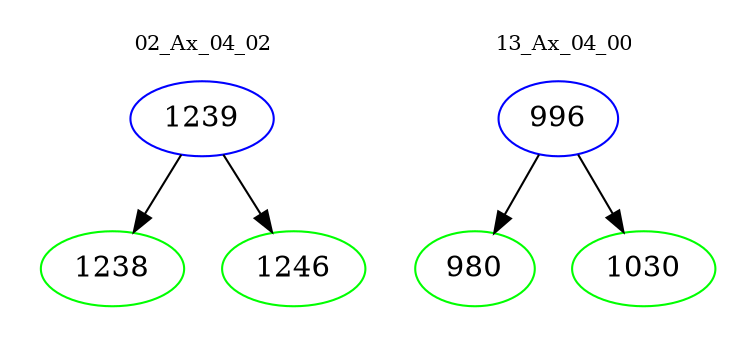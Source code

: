 digraph{
subgraph cluster_0 {
color = white
label = "02_Ax_04_02";
fontsize=10;
T0_1239 [label="1239", color="blue"]
T0_1239 -> T0_1238 [color="black"]
T0_1238 [label="1238", color="green"]
T0_1239 -> T0_1246 [color="black"]
T0_1246 [label="1246", color="green"]
}
subgraph cluster_1 {
color = white
label = "13_Ax_04_00";
fontsize=10;
T1_996 [label="996", color="blue"]
T1_996 -> T1_980 [color="black"]
T1_980 [label="980", color="green"]
T1_996 -> T1_1030 [color="black"]
T1_1030 [label="1030", color="green"]
}
}

